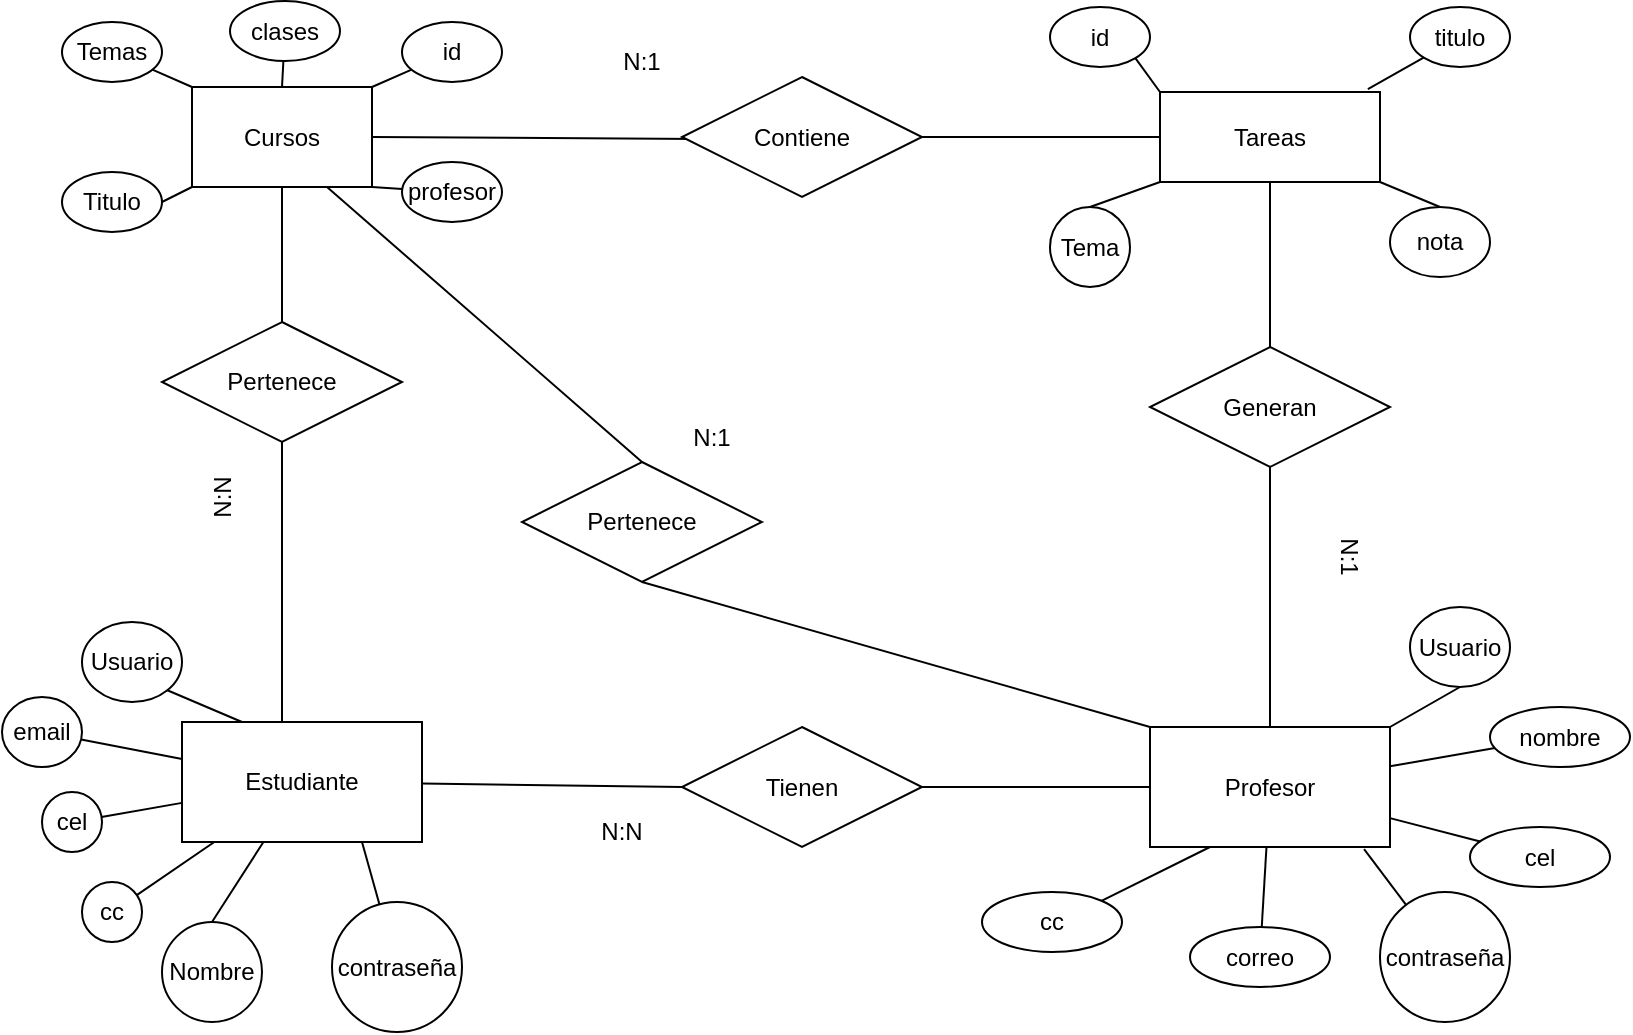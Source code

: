 <mxfile version="21.5.0" type="device">
  <diagram name="Página-1" id="AV6tWnQQNQJE5pCxunog">
    <mxGraphModel dx="1947" dy="1621" grid="1" gridSize="10" guides="1" tooltips="1" connect="1" arrows="1" fold="1" page="1" pageScale="1" pageWidth="827" pageHeight="1169" math="0" shadow="0">
      <root>
        <mxCell id="0" />
        <mxCell id="1" parent="0" />
        <mxCell id="D-RA_q1G5jw-01Rus7TT-1" value="Cursos" style="rounded=0;whiteSpace=wrap;html=1;" parent="1" vertex="1">
          <mxGeometry x="-105" y="2.5" width="90" height="50" as="geometry" />
        </mxCell>
        <mxCell id="D-RA_q1G5jw-01Rus7TT-2" value="Estudiante" style="rounded=0;whiteSpace=wrap;html=1;" parent="1" vertex="1">
          <mxGeometry x="-110" y="320" width="120" height="60" as="geometry" />
        </mxCell>
        <mxCell id="D-RA_q1G5jw-01Rus7TT-4" value="Tareas" style="rounded=0;whiteSpace=wrap;html=1;" parent="1" vertex="1">
          <mxGeometry x="379" y="5" width="110" height="45" as="geometry" />
        </mxCell>
        <mxCell id="D-RA_q1G5jw-01Rus7TT-10" value="Generan" style="shape=rhombus;perimeter=rhombusPerimeter;whiteSpace=wrap;html=1;align=center;" parent="1" vertex="1">
          <mxGeometry x="374" y="132.5" width="120" height="60" as="geometry" />
        </mxCell>
        <mxCell id="D-RA_q1G5jw-01Rus7TT-11" value="" style="endArrow=none;html=1;rounded=0;entryX=0.5;entryY=1;entryDx=0;entryDy=0;" parent="1" source="D-RA_q1G5jw-01Rus7TT-20" target="D-RA_q1G5jw-01Rus7TT-10" edge="1">
          <mxGeometry relative="1" as="geometry">
            <mxPoint x="584" y="352.5" as="sourcePoint" />
            <mxPoint x="744" y="352.5" as="targetPoint" />
          </mxGeometry>
        </mxCell>
        <mxCell id="D-RA_q1G5jw-01Rus7TT-12" value="" style="endArrow=none;html=1;rounded=0;entryX=0.5;entryY=0;entryDx=0;entryDy=0;" parent="1" source="D-RA_q1G5jw-01Rus7TT-4" target="D-RA_q1G5jw-01Rus7TT-10" edge="1">
          <mxGeometry relative="1" as="geometry">
            <mxPoint x="364" y="-0.5" as="sourcePoint" />
            <mxPoint x="524" y="-0.5" as="targetPoint" />
          </mxGeometry>
        </mxCell>
        <mxCell id="D-RA_q1G5jw-01Rus7TT-13" value="Tienen" style="shape=rhombus;perimeter=rhombusPerimeter;whiteSpace=wrap;html=1;align=center;rotation=0;" parent="1" vertex="1">
          <mxGeometry x="140" y="322.5" width="120" height="60" as="geometry" />
        </mxCell>
        <mxCell id="D-RA_q1G5jw-01Rus7TT-14" value="" style="endArrow=none;html=1;rounded=0;exitX=0.5;exitY=1;exitDx=0;exitDy=0;" parent="1" source="D-RA_q1G5jw-01Rus7TT-22" edge="1">
          <mxGeometry relative="1" as="geometry">
            <mxPoint x="260" y="280" as="sourcePoint" />
            <mxPoint x="-60" y="320" as="targetPoint" />
          </mxGeometry>
        </mxCell>
        <mxCell id="D-RA_q1G5jw-01Rus7TT-15" value="" style="endArrow=none;html=1;rounded=0;entryX=0;entryY=0.5;entryDx=0;entryDy=0;" parent="1" source="D-RA_q1G5jw-01Rus7TT-2" target="D-RA_q1G5jw-01Rus7TT-13" edge="1">
          <mxGeometry relative="1" as="geometry">
            <mxPoint x="240" y="260" as="sourcePoint" />
            <mxPoint x="400" y="260" as="targetPoint" />
          </mxGeometry>
        </mxCell>
        <mxCell id="D-RA_q1G5jw-01Rus7TT-19" value="N:N" style="text;html=1;strokeColor=none;fillColor=none;align=center;verticalAlign=middle;whiteSpace=wrap;rounded=0;rotation=0;" parent="1" vertex="1">
          <mxGeometry x="80" y="365" width="60" height="20" as="geometry" />
        </mxCell>
        <mxCell id="D-RA_q1G5jw-01Rus7TT-20" value="Profesor" style="rounded=0;whiteSpace=wrap;html=1;" parent="1" vertex="1">
          <mxGeometry x="374" y="322.5" width="120" height="60" as="geometry" />
        </mxCell>
        <mxCell id="D-RA_q1G5jw-01Rus7TT-21" value="" style="endArrow=none;html=1;rounded=0;exitX=1;exitY=0.5;exitDx=0;exitDy=0;" parent="1" source="D-RA_q1G5jw-01Rus7TT-13" target="D-RA_q1G5jw-01Rus7TT-20" edge="1">
          <mxGeometry width="50" height="50" relative="1" as="geometry">
            <mxPoint x="614" y="372.5" as="sourcePoint" />
            <mxPoint x="664" y="322.5" as="targetPoint" />
          </mxGeometry>
        </mxCell>
        <mxCell id="D-RA_q1G5jw-01Rus7TT-22" value="Pertenece" style="shape=rhombus;perimeter=rhombusPerimeter;whiteSpace=wrap;html=1;align=center;" parent="1" vertex="1">
          <mxGeometry x="-120" y="120" width="120" height="60" as="geometry" />
        </mxCell>
        <mxCell id="D-RA_q1G5jw-01Rus7TT-23" value="" style="endArrow=none;html=1;rounded=0;exitX=0.5;exitY=0;exitDx=0;exitDy=0;" parent="1" source="D-RA_q1G5jw-01Rus7TT-22" target="D-RA_q1G5jw-01Rus7TT-1" edge="1">
          <mxGeometry width="50" height="50" relative="1" as="geometry">
            <mxPoint x="-10" y="185" as="sourcePoint" />
            <mxPoint x="40" y="135" as="targetPoint" />
          </mxGeometry>
        </mxCell>
        <mxCell id="D-RA_q1G5jw-01Rus7TT-24" value="N:1" style="text;html=1;strokeColor=none;fillColor=none;align=center;verticalAlign=middle;whiteSpace=wrap;rounded=0;rotation=90;" parent="1" vertex="1">
          <mxGeometry x="444" y="222.5" width="60" height="30" as="geometry" />
        </mxCell>
        <mxCell id="D-RA_q1G5jw-01Rus7TT-27" value="N:N" style="text;html=1;strokeColor=none;fillColor=none;align=center;verticalAlign=middle;whiteSpace=wrap;rounded=0;rotation=-90;" parent="1" vertex="1">
          <mxGeometry x="-120" y="192.5" width="60" height="30" as="geometry" />
        </mxCell>
        <mxCell id="D-RA_q1G5jw-01Rus7TT-29" value="titulo" style="ellipse;whiteSpace=wrap;html=1;" parent="1" vertex="1">
          <mxGeometry x="504" y="-37.5" width="50" height="30" as="geometry" />
        </mxCell>
        <mxCell id="D-RA_q1G5jw-01Rus7TT-31" value="" style="endArrow=none;html=1;rounded=0;entryX=0.945;entryY=-0.033;entryDx=0;entryDy=0;entryPerimeter=0;" parent="1" source="D-RA_q1G5jw-01Rus7TT-29" target="D-RA_q1G5jw-01Rus7TT-4" edge="1">
          <mxGeometry width="50" height="50" relative="1" as="geometry">
            <mxPoint x="64" y="-12.5" as="sourcePoint" />
            <mxPoint x="494" y="2.5" as="targetPoint" />
          </mxGeometry>
        </mxCell>
        <mxCell id="D-RA_q1G5jw-01Rus7TT-33" value="correo" style="ellipse;whiteSpace=wrap;html=1;" parent="1" vertex="1">
          <mxGeometry x="394" y="422.5" width="70" height="30" as="geometry" />
        </mxCell>
        <mxCell id="D-RA_q1G5jw-01Rus7TT-34" value="" style="endArrow=none;html=1;rounded=0;" parent="1" source="D-RA_q1G5jw-01Rus7TT-20" target="D-RA_q1G5jw-01Rus7TT-33" edge="1">
          <mxGeometry width="50" height="50" relative="1" as="geometry">
            <mxPoint x="614" y="362.5" as="sourcePoint" />
            <mxPoint x="664" y="312.5" as="targetPoint" />
          </mxGeometry>
        </mxCell>
        <mxCell id="D-RA_q1G5jw-01Rus7TT-35" value="cc" style="ellipse;whiteSpace=wrap;html=1;aspect=fixed;" parent="1" vertex="1">
          <mxGeometry x="-160" y="400" width="30" height="30" as="geometry" />
        </mxCell>
        <mxCell id="D-RA_q1G5jw-01Rus7TT-36" value="" style="endArrow=none;html=1;rounded=0;" parent="1" source="D-RA_q1G5jw-01Rus7TT-2" target="D-RA_q1G5jw-01Rus7TT-35" edge="1">
          <mxGeometry width="50" height="50" relative="1" as="geometry">
            <mxPoint x="440" y="360" as="sourcePoint" />
            <mxPoint x="490" y="310" as="targetPoint" />
          </mxGeometry>
        </mxCell>
        <mxCell id="D-RA_q1G5jw-01Rus7TT-37" value="Temas" style="ellipse;whiteSpace=wrap;html=1;" parent="1" vertex="1">
          <mxGeometry x="-170" y="-30" width="50" height="30" as="geometry" />
        </mxCell>
        <mxCell id="D-RA_q1G5jw-01Rus7TT-38" value="" style="endArrow=none;html=1;rounded=0;exitX=0;exitY=0;exitDx=0;exitDy=0;" parent="1" source="D-RA_q1G5jw-01Rus7TT-1" target="D-RA_q1G5jw-01Rus7TT-37" edge="1">
          <mxGeometry width="50" height="50" relative="1" as="geometry">
            <mxPoint x="-10" y="105" as="sourcePoint" />
            <mxPoint x="40" y="55" as="targetPoint" />
          </mxGeometry>
        </mxCell>
        <mxCell id="D-RA_q1G5jw-01Rus7TT-41" value="Tema" style="ellipse;whiteSpace=wrap;html=1;direction=south;" parent="1" vertex="1">
          <mxGeometry x="324" y="62.5" width="40" height="40" as="geometry" />
        </mxCell>
        <mxCell id="D-RA_q1G5jw-01Rus7TT-42" value="nota" style="ellipse;whiteSpace=wrap;html=1;" parent="1" vertex="1">
          <mxGeometry x="494" y="62.5" width="50" height="35" as="geometry" />
        </mxCell>
        <mxCell id="D-RA_q1G5jw-01Rus7TT-47" value="" style="endArrow=none;html=1;rounded=0;exitX=0;exitY=0.5;exitDx=0;exitDy=0;entryX=0;entryY=1;entryDx=0;entryDy=0;" parent="1" source="D-RA_q1G5jw-01Rus7TT-41" target="D-RA_q1G5jw-01Rus7TT-4" edge="1">
          <mxGeometry width="50" height="50" relative="1" as="geometry">
            <mxPoint x="211.483" y="187.787" as="sourcePoint" />
            <mxPoint x="114" y="97.5" as="targetPoint" />
          </mxGeometry>
        </mxCell>
        <mxCell id="D-RA_q1G5jw-01Rus7TT-49" value="email" style="ellipse;whiteSpace=wrap;html=1;" parent="1" vertex="1">
          <mxGeometry x="-200" y="307.5" width="40" height="35" as="geometry" />
        </mxCell>
        <mxCell id="D-RA_q1G5jw-01Rus7TT-51" value="cel" style="ellipse;whiteSpace=wrap;html=1;" parent="1" vertex="1">
          <mxGeometry x="-180" y="355" width="30" height="30" as="geometry" />
        </mxCell>
        <mxCell id="D-RA_q1G5jw-01Rus7TT-54" value="" style="endArrow=none;html=1;rounded=0;" parent="1" source="D-RA_q1G5jw-01Rus7TT-51" target="D-RA_q1G5jw-01Rus7TT-2" edge="1">
          <mxGeometry width="50" height="50" relative="1" as="geometry">
            <mxPoint x="290" y="520" as="sourcePoint" />
            <mxPoint x="340" y="470" as="targetPoint" />
          </mxGeometry>
        </mxCell>
        <mxCell id="D-RA_q1G5jw-01Rus7TT-55" value="" style="endArrow=none;html=1;rounded=0;" parent="1" source="D-RA_q1G5jw-01Rus7TT-2" target="D-RA_q1G5jw-01Rus7TT-49" edge="1">
          <mxGeometry width="50" height="50" relative="1" as="geometry">
            <mxPoint x="290" y="520" as="sourcePoint" />
            <mxPoint x="340" y="470" as="targetPoint" />
          </mxGeometry>
        </mxCell>
        <mxCell id="IvsJYoFvJ2GixcBz4Me7-3" value="Titulo" style="ellipse;whiteSpace=wrap;html=1;" parent="1" vertex="1">
          <mxGeometry x="-170" y="45" width="50" height="30" as="geometry" />
        </mxCell>
        <mxCell id="IvsJYoFvJ2GixcBz4Me7-4" value="profesor" style="ellipse;whiteSpace=wrap;html=1;" parent="1" vertex="1">
          <mxGeometry y="40" width="50" height="30" as="geometry" />
        </mxCell>
        <mxCell id="IvsJYoFvJ2GixcBz4Me7-5" value="id" style="ellipse;whiteSpace=wrap;html=1;" parent="1" vertex="1">
          <mxGeometry y="-30" width="50" height="30" as="geometry" />
        </mxCell>
        <mxCell id="IvsJYoFvJ2GixcBz4Me7-6" value="" style="endArrow=none;html=1;rounded=0;entryX=1;entryY=1;entryDx=0;entryDy=0;" parent="1" source="IvsJYoFvJ2GixcBz4Me7-4" target="D-RA_q1G5jw-01Rus7TT-1" edge="1">
          <mxGeometry width="50" height="50" relative="1" as="geometry">
            <mxPoint x="70" y="55" as="sourcePoint" />
            <mxPoint x="60" y="20" as="targetPoint" />
          </mxGeometry>
        </mxCell>
        <mxCell id="IvsJYoFvJ2GixcBz4Me7-7" value="" style="endArrow=none;html=1;rounded=0;exitX=1;exitY=0;exitDx=0;exitDy=0;" parent="1" source="D-RA_q1G5jw-01Rus7TT-1" target="IvsJYoFvJ2GixcBz4Me7-5" edge="1">
          <mxGeometry width="50" height="50" relative="1" as="geometry">
            <mxPoint x="-10" y="10" as="sourcePoint" />
            <mxPoint x="20.77" y="-27.667" as="targetPoint" />
          </mxGeometry>
        </mxCell>
        <mxCell id="IvsJYoFvJ2GixcBz4Me7-8" value="" style="endArrow=none;html=1;rounded=0;exitX=1;exitY=0.5;exitDx=0;exitDy=0;entryX=0;entryY=1;entryDx=0;entryDy=0;" parent="1" source="IvsJYoFvJ2GixcBz4Me7-3" target="D-RA_q1G5jw-01Rus7TT-1" edge="1">
          <mxGeometry width="50" height="50" relative="1" as="geometry">
            <mxPoint x="-121.556" y="44.79" as="sourcePoint" />
            <mxPoint x="-110" y="50" as="targetPoint" />
          </mxGeometry>
        </mxCell>
        <mxCell id="IvsJYoFvJ2GixcBz4Me7-11" value="cel" style="ellipse;whiteSpace=wrap;html=1;" parent="1" vertex="1">
          <mxGeometry x="534" y="372.5" width="70" height="30" as="geometry" />
        </mxCell>
        <mxCell id="IvsJYoFvJ2GixcBz4Me7-12" value="nombre" style="ellipse;whiteSpace=wrap;html=1;" parent="1" vertex="1">
          <mxGeometry x="544" y="312.5" width="70" height="30" as="geometry" />
        </mxCell>
        <mxCell id="IvsJYoFvJ2GixcBz4Me7-13" value="" style="endArrow=none;html=1;rounded=0;" parent="1" source="IvsJYoFvJ2GixcBz4Me7-12" target="D-RA_q1G5jw-01Rus7TT-20" edge="1">
          <mxGeometry width="50" height="50" relative="1" as="geometry">
            <mxPoint x="694" y="312.5" as="sourcePoint" />
            <mxPoint x="744" y="262.5" as="targetPoint" />
          </mxGeometry>
        </mxCell>
        <mxCell id="IvsJYoFvJ2GixcBz4Me7-14" value="" style="endArrow=none;html=1;rounded=0;" parent="1" source="D-RA_q1G5jw-01Rus7TT-20" target="IvsJYoFvJ2GixcBz4Me7-11" edge="1">
          <mxGeometry width="50" height="50" relative="1" as="geometry">
            <mxPoint x="694" y="372.5" as="sourcePoint" />
            <mxPoint x="744" y="322.5" as="targetPoint" />
          </mxGeometry>
        </mxCell>
        <mxCell id="buB4J1Q0feXHQOtP-gq1-1" value="Nombre" style="ellipse;whiteSpace=wrap;html=1;aspect=fixed;" parent="1" vertex="1">
          <mxGeometry x="-120" y="420" width="50" height="50" as="geometry" />
        </mxCell>
        <mxCell id="buB4J1Q0feXHQOtP-gq1-2" value="" style="endArrow=none;html=1;rounded=0;entryX=0.5;entryY=0;entryDx=0;entryDy=0;" parent="1" source="D-RA_q1G5jw-01Rus7TT-2" target="buB4J1Q0feXHQOtP-gq1-1" edge="1">
          <mxGeometry width="50" height="50" relative="1" as="geometry">
            <mxPoint x="-40" y="330" as="sourcePoint" />
            <mxPoint x="0.363" y="280.267" as="targetPoint" />
          </mxGeometry>
        </mxCell>
        <mxCell id="MVjOP8AUCmfijOdewOWv-3" value="cc" style="ellipse;whiteSpace=wrap;html=1;" parent="1" vertex="1">
          <mxGeometry x="290" y="405" width="70" height="30" as="geometry" />
        </mxCell>
        <mxCell id="MVjOP8AUCmfijOdewOWv-4" value="" style="endArrow=none;html=1;rounded=0;exitX=1;exitY=0;exitDx=0;exitDy=0;entryX=0.25;entryY=1;entryDx=0;entryDy=0;" parent="1" source="MVjOP8AUCmfijOdewOWv-3" target="D-RA_q1G5jw-01Rus7TT-20" edge="1">
          <mxGeometry width="50" height="50" relative="1" as="geometry">
            <mxPoint x="349" y="412.5" as="sourcePoint" />
            <mxPoint x="584" y="382.5" as="targetPoint" />
          </mxGeometry>
        </mxCell>
        <mxCell id="MVjOP8AUCmfijOdewOWv-11" value="" style="endArrow=none;html=1;rounded=0;entryX=1;entryY=1;entryDx=0;entryDy=0;exitX=0.5;exitY=0;exitDx=0;exitDy=0;" parent="1" source="D-RA_q1G5jw-01Rus7TT-42" target="D-RA_q1G5jw-01Rus7TT-4" edge="1">
          <mxGeometry width="50" height="50" relative="1" as="geometry">
            <mxPoint x="261" y="209.5" as="sourcePoint" />
            <mxPoint x="284" y="162.5" as="targetPoint" />
          </mxGeometry>
        </mxCell>
        <mxCell id="MVjOP8AUCmfijOdewOWv-13" style="edgeStyle=orthogonalEdgeStyle;rounded=0;orthogonalLoop=1;jettySize=auto;html=1;exitX=0.5;exitY=1;exitDx=0;exitDy=0;" parent="1" source="IvsJYoFvJ2GixcBz4Me7-4" target="IvsJYoFvJ2GixcBz4Me7-4" edge="1">
          <mxGeometry relative="1" as="geometry" />
        </mxCell>
        <mxCell id="MVjOP8AUCmfijOdewOWv-16" value="Usuario" style="ellipse;whiteSpace=wrap;html=1;" parent="1" vertex="1">
          <mxGeometry x="-160" y="270" width="50" height="40" as="geometry" />
        </mxCell>
        <mxCell id="MVjOP8AUCmfijOdewOWv-18" value="contraseña" style="ellipse;whiteSpace=wrap;html=1;aspect=fixed;" parent="1" vertex="1">
          <mxGeometry x="-35" y="410" width="65" height="65" as="geometry" />
        </mxCell>
        <mxCell id="MVjOP8AUCmfijOdewOWv-19" value="" style="endArrow=none;html=1;rounded=0;entryX=1;entryY=1;entryDx=0;entryDy=0;exitX=0.25;exitY=0;exitDx=0;exitDy=0;" parent="1" source="D-RA_q1G5jw-01Rus7TT-2" target="MVjOP8AUCmfijOdewOWv-16" edge="1">
          <mxGeometry width="50" height="50" relative="1" as="geometry">
            <mxPoint x="-100" y="348" as="sourcePoint" />
            <mxPoint x="-150" y="339" as="targetPoint" />
          </mxGeometry>
        </mxCell>
        <mxCell id="MVjOP8AUCmfijOdewOWv-20" value="" style="endArrow=none;html=1;rounded=0;exitX=0.75;exitY=1;exitDx=0;exitDy=0;" parent="1" source="D-RA_q1G5jw-01Rus7TT-2" target="MVjOP8AUCmfijOdewOWv-18" edge="1">
          <mxGeometry width="50" height="50" relative="1" as="geometry">
            <mxPoint x="-90" y="358" as="sourcePoint" />
            <mxPoint x="-140" y="349" as="targetPoint" />
          </mxGeometry>
        </mxCell>
        <mxCell id="MVjOP8AUCmfijOdewOWv-21" value="id" style="ellipse;whiteSpace=wrap;html=1;" parent="1" vertex="1">
          <mxGeometry x="324" y="-37.5" width="50" height="30" as="geometry" />
        </mxCell>
        <mxCell id="MVjOP8AUCmfijOdewOWv-22" value="" style="endArrow=none;html=1;rounded=0;exitX=0;exitY=0;exitDx=0;exitDy=0;entryX=1;entryY=1;entryDx=0;entryDy=0;" parent="1" source="D-RA_q1G5jw-01Rus7TT-4" target="MVjOP8AUCmfijOdewOWv-21" edge="1">
          <mxGeometry width="50" height="50" relative="1" as="geometry">
            <mxPoint x="354" y="65.5" as="sourcePoint" />
            <mxPoint x="384" y="52.5" as="targetPoint" />
          </mxGeometry>
        </mxCell>
        <mxCell id="MVjOP8AUCmfijOdewOWv-25" value="" style="endArrow=none;html=1;rounded=0;entryX=1;entryY=0.5;entryDx=0;entryDy=0;exitX=0.075;exitY=0.517;exitDx=0;exitDy=0;exitPerimeter=0;" parent="1" source="MVjOP8AUCmfijOdewOWv-26" target="D-RA_q1G5jw-01Rus7TT-1" edge="1">
          <mxGeometry width="50" height="50" relative="1" as="geometry">
            <mxPoint x="40" y="25" as="sourcePoint" />
            <mxPoint x="-50" y="60" as="targetPoint" />
          </mxGeometry>
        </mxCell>
        <mxCell id="MVjOP8AUCmfijOdewOWv-26" value="Contiene" style="shape=rhombus;perimeter=rhombusPerimeter;whiteSpace=wrap;html=1;align=center;" parent="1" vertex="1">
          <mxGeometry x="140" y="-2.5" width="120" height="60" as="geometry" />
        </mxCell>
        <mxCell id="MVjOP8AUCmfijOdewOWv-27" value="" style="endArrow=none;html=1;rounded=0;entryX=1;entryY=0.5;entryDx=0;entryDy=0;exitX=0;exitY=0.5;exitDx=0;exitDy=0;" parent="1" source="D-RA_q1G5jw-01Rus7TT-4" target="MVjOP8AUCmfijOdewOWv-26" edge="1">
          <mxGeometry width="50" height="50" relative="1" as="geometry">
            <mxPoint x="224" y="37.5" as="sourcePoint" />
            <mxPoint x="169" y="37.5" as="targetPoint" />
          </mxGeometry>
        </mxCell>
        <mxCell id="MVjOP8AUCmfijOdewOWv-29" value="Usuario" style="ellipse;whiteSpace=wrap;html=1;" parent="1" vertex="1">
          <mxGeometry x="504" y="262.5" width="50" height="40" as="geometry" />
        </mxCell>
        <mxCell id="MVjOP8AUCmfijOdewOWv-30" value="" style="endArrow=none;html=1;rounded=0;entryX=0.5;entryY=1;entryDx=0;entryDy=0;exitX=1;exitY=0;exitDx=0;exitDy=0;" parent="1" source="D-RA_q1G5jw-01Rus7TT-20" target="MVjOP8AUCmfijOdewOWv-29" edge="1">
          <mxGeometry width="50" height="50" relative="1" as="geometry">
            <mxPoint x="569" y="292.5" as="sourcePoint" />
            <mxPoint x="499" y="311.5" as="targetPoint" />
          </mxGeometry>
        </mxCell>
        <mxCell id="MVjOP8AUCmfijOdewOWv-31" value="contraseña" style="ellipse;whiteSpace=wrap;html=1;aspect=fixed;" parent="1" vertex="1">
          <mxGeometry x="489" y="405" width="65" height="65" as="geometry" />
        </mxCell>
        <mxCell id="MVjOP8AUCmfijOdewOWv-32" value="" style="endArrow=none;html=1;rounded=0;exitX=0.892;exitY=1.017;exitDx=0;exitDy=0;exitPerimeter=0;" parent="1" source="D-RA_q1G5jw-01Rus7TT-20" target="MVjOP8AUCmfijOdewOWv-31" edge="1">
          <mxGeometry width="50" height="50" relative="1" as="geometry">
            <mxPoint x="494" y="380" as="sourcePoint" />
            <mxPoint x="374" y="349" as="targetPoint" />
          </mxGeometry>
        </mxCell>
        <mxCell id="MVjOP8AUCmfijOdewOWv-34" style="edgeStyle=orthogonalEdgeStyle;rounded=0;orthogonalLoop=1;jettySize=auto;html=1;exitX=0.5;exitY=1;exitDx=0;exitDy=0;" parent="1" source="MVjOP8AUCmfijOdewOWv-3" target="MVjOP8AUCmfijOdewOWv-3" edge="1">
          <mxGeometry relative="1" as="geometry" />
        </mxCell>
        <mxCell id="MVjOP8AUCmfijOdewOWv-39" value="clases" style="ellipse;whiteSpace=wrap;html=1;" parent="1" vertex="1">
          <mxGeometry x="-86" y="-40.5" width="55" height="30" as="geometry" />
        </mxCell>
        <mxCell id="MVjOP8AUCmfijOdewOWv-40" value="" style="endArrow=none;html=1;rounded=0;exitX=0.5;exitY=0;exitDx=0;exitDy=0;" parent="1" source="D-RA_q1G5jw-01Rus7TT-1" target="MVjOP8AUCmfijOdewOWv-39" edge="1">
          <mxGeometry width="50" height="50" relative="1" as="geometry">
            <mxPoint x="-27.5" y="-7.5" as="sourcePoint" />
            <mxPoint x="117.5" y="44.5" as="targetPoint" />
          </mxGeometry>
        </mxCell>
        <mxCell id="MVjOP8AUCmfijOdewOWv-47" value="N:1" style="text;html=1;strokeColor=none;fillColor=none;align=center;verticalAlign=middle;whiteSpace=wrap;rounded=0;rotation=0;" parent="1" vertex="1">
          <mxGeometry x="90" y="-25" width="60" height="30" as="geometry" />
        </mxCell>
        <mxCell id="MVjOP8AUCmfijOdewOWv-48" value="" style="endArrow=none;html=1;rounded=0;exitX=0.5;exitY=1;exitDx=0;exitDy=0;entryX=0;entryY=0;entryDx=0;entryDy=0;" parent="1" source="MVjOP8AUCmfijOdewOWv-49" target="D-RA_q1G5jw-01Rus7TT-20" edge="1">
          <mxGeometry relative="1" as="geometry">
            <mxPoint x="420" y="312.5" as="sourcePoint" />
            <mxPoint x="584" y="345" as="targetPoint" />
          </mxGeometry>
        </mxCell>
        <mxCell id="MVjOP8AUCmfijOdewOWv-49" value="Pertenece" style="shape=rhombus;perimeter=rhombusPerimeter;whiteSpace=wrap;html=1;align=center;" parent="1" vertex="1">
          <mxGeometry x="60" y="190" width="120" height="60" as="geometry" />
        </mxCell>
        <mxCell id="MVjOP8AUCmfijOdewOWv-50" value="" style="endArrow=none;html=1;rounded=0;exitX=0.5;exitY=0;exitDx=0;exitDy=0;entryX=0.75;entryY=1;entryDx=0;entryDy=0;" parent="1" source="MVjOP8AUCmfijOdewOWv-49" target="D-RA_q1G5jw-01Rus7TT-1" edge="1">
          <mxGeometry width="50" height="50" relative="1" as="geometry">
            <mxPoint x="150" y="217.5" as="sourcePoint" />
            <mxPoint x="112.5" y="75" as="targetPoint" />
          </mxGeometry>
        </mxCell>
        <mxCell id="MVjOP8AUCmfijOdewOWv-57" value="N:1" style="text;html=1;strokeColor=none;fillColor=none;align=center;verticalAlign=middle;whiteSpace=wrap;rounded=0;rotation=0;" parent="1" vertex="1">
          <mxGeometry x="125" y="162.5" width="60" height="30" as="geometry" />
        </mxCell>
      </root>
    </mxGraphModel>
  </diagram>
</mxfile>
